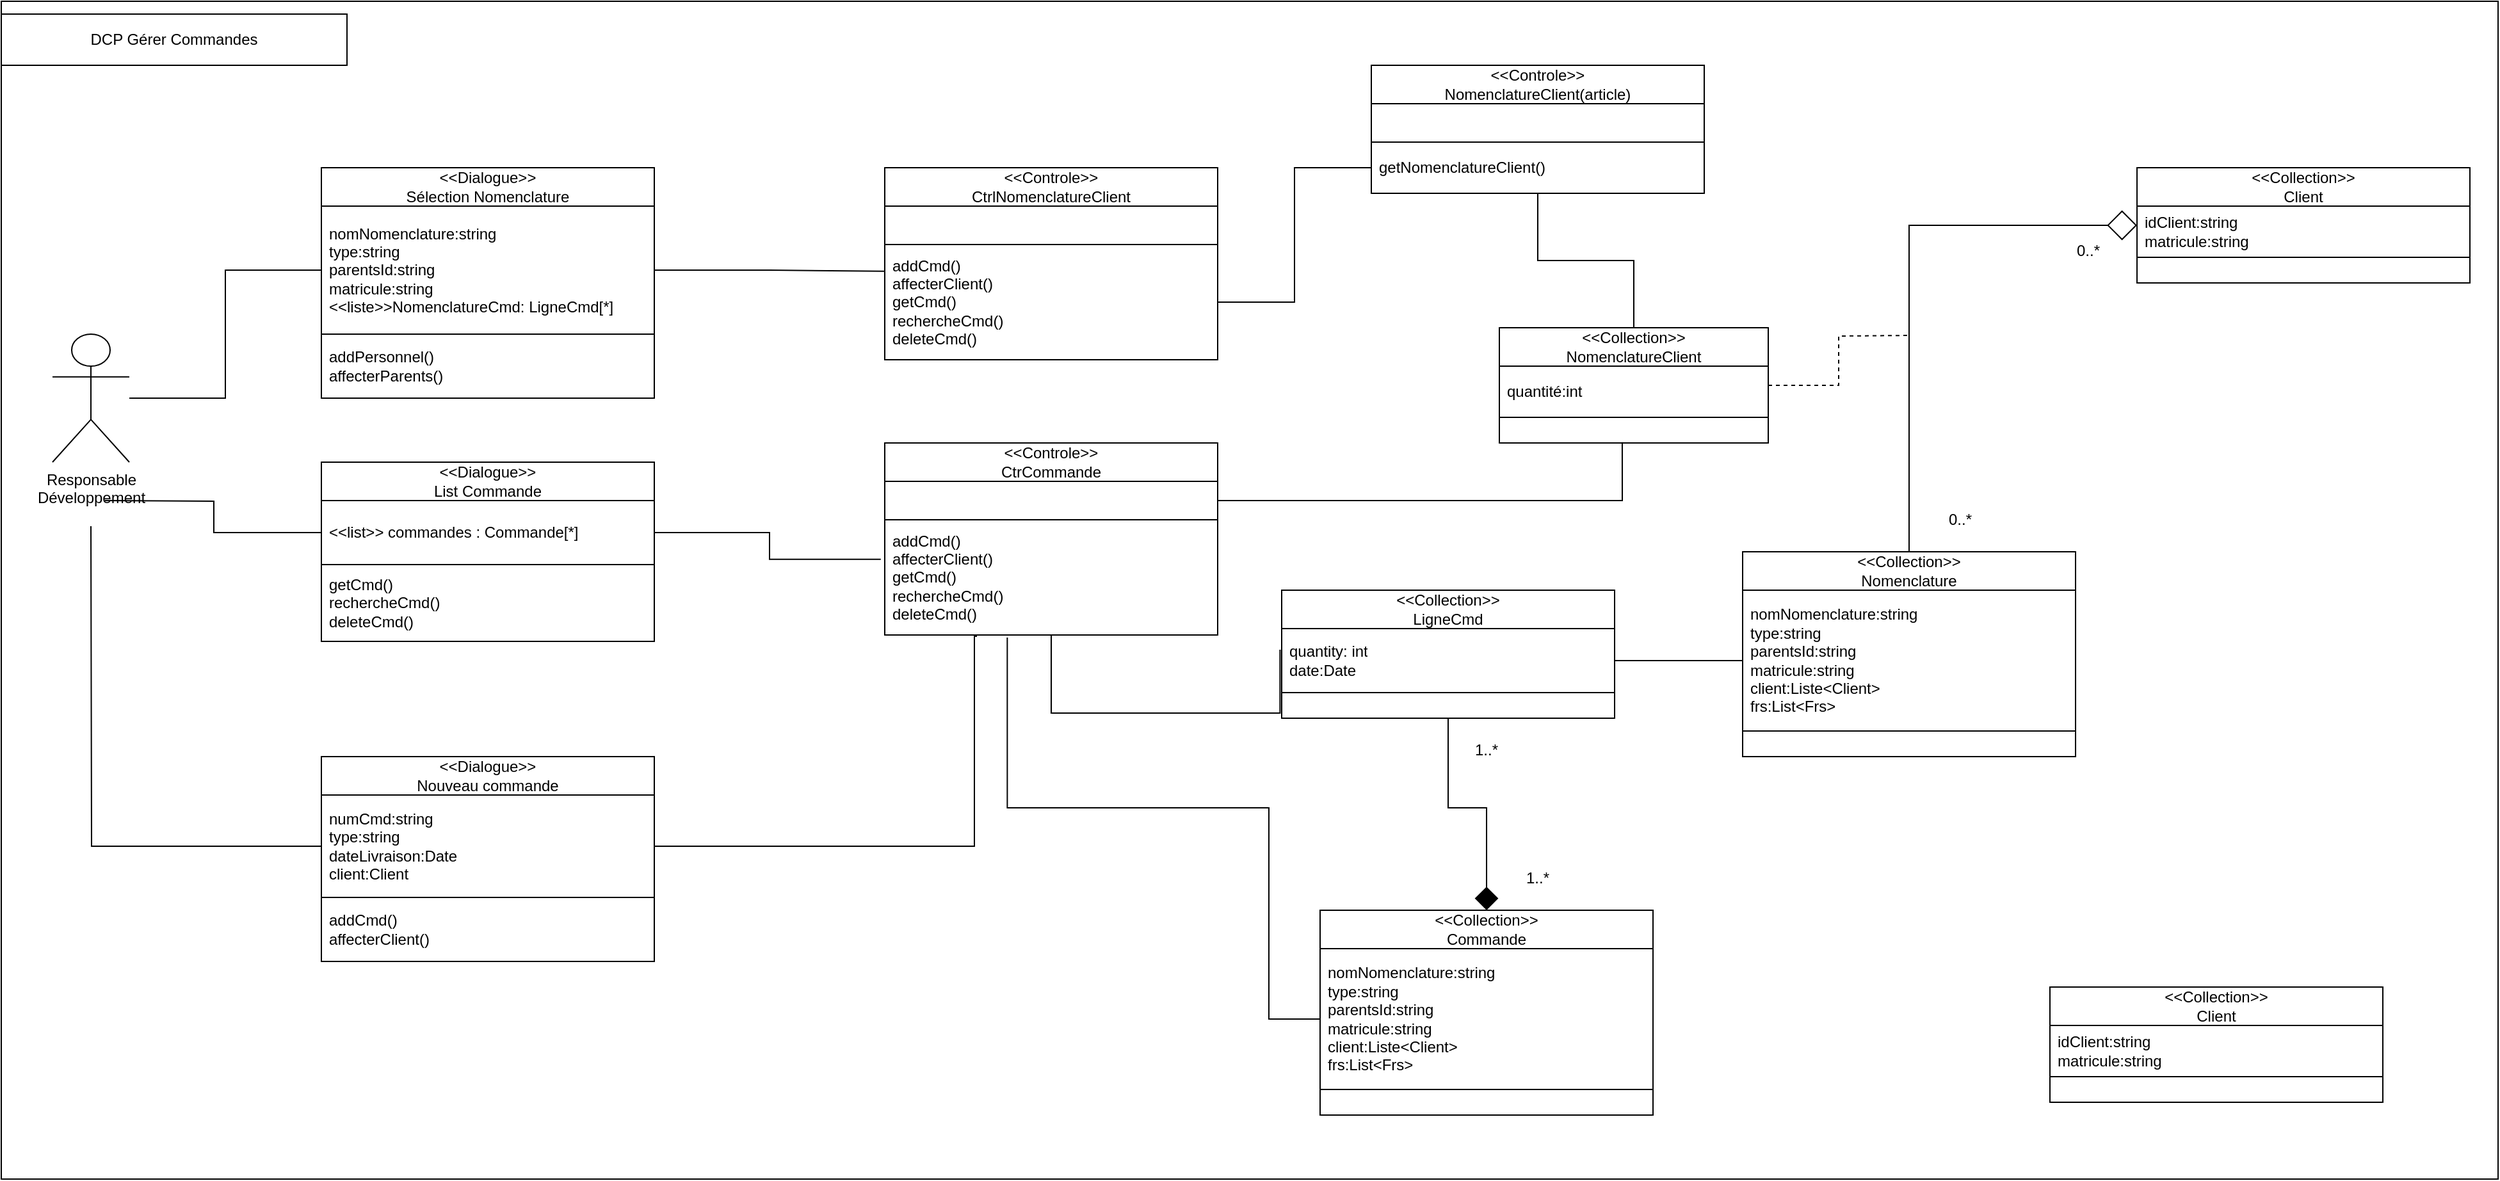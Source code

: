 <mxfile version="21.3.7" type="gitlab">
  <diagram name="Page-1" id="AcUbQvHw5QFJXDGcqYBx">
    <mxGraphModel dx="1983" dy="1119" grid="1" gridSize="10" guides="1" tooltips="1" connect="1" arrows="1" fold="1" page="1" pageScale="1" pageWidth="827" pageHeight="1169" math="0" shadow="0">
      <root>
        <mxCell id="0" />
        <mxCell id="1" parent="0" />
        <mxCell id="ppdD3s4YUbJsHrjWM72H-1" value="" style="rounded=0;whiteSpace=wrap;html=1;strokeColor=default;strokeWidth=1;" vertex="1" parent="1">
          <mxGeometry x="140" y="152.02" width="1360" height="567.98" as="geometry" />
        </mxCell>
        <mxCell id="ppdD3s4YUbJsHrjWM72H-2" style="edgeStyle=orthogonalEdgeStyle;rounded=0;orthogonalLoop=1;jettySize=auto;html=1;entryX=0;entryY=0.5;entryDx=0;entryDy=0;endArrow=none;endFill=0;" edge="1" parent="1" source="ppdD3s4YUbJsHrjWM72H-3" target="ppdD3s4YUbJsHrjWM72H-6">
          <mxGeometry relative="1" as="geometry" />
        </mxCell>
        <mxCell id="ppdD3s4YUbJsHrjWM72H-3" value="Responsable RH" style="shape=umlActor;verticalLabelPosition=bottom;verticalAlign=top;html=1;outlineConnect=0;" vertex="1" parent="1">
          <mxGeometry x="180" y="400" width="60" height="100" as="geometry" />
        </mxCell>
        <mxCell id="ppdD3s4YUbJsHrjWM72H-4" value="DCP Gérer personnel" style="rounded=0;whiteSpace=wrap;html=1;" vertex="1" parent="1">
          <mxGeometry x="140" y="152.02" width="270" height="40" as="geometry" />
        </mxCell>
        <mxCell id="ppdD3s4YUbJsHrjWM72H-5" value="&amp;lt;&amp;lt;Dialogue&amp;gt;&amp;gt;&lt;br&gt;Nouveau personnel" style="swimlane;fontStyle=0;childLayout=stackLayout;horizontal=1;startSize=30;horizontalStack=0;resizeParent=1;resizeParentMax=0;resizeLast=0;collapsible=1;marginBottom=0;whiteSpace=wrap;html=1;strokeColor=default;" vertex="1" parent="1">
          <mxGeometry x="390" y="270" width="260" height="180" as="geometry" />
        </mxCell>
        <mxCell id="ppdD3s4YUbJsHrjWM72H-6" value="nomPrenom:string&lt;br&gt;adresse:string&lt;br&gt;rib:string&lt;br&gt;poste:string&lt;br&gt;poste:string&lt;br&gt;matricule:string" style="text;strokeColor=none;fillColor=none;align=left;verticalAlign=middle;spacingLeft=4;spacingRight=4;overflow=hidden;points=[[0,0.5],[1,0.5]];portConstraint=eastwest;rotatable=0;whiteSpace=wrap;html=1;" vertex="1" parent="ppdD3s4YUbJsHrjWM72H-5">
          <mxGeometry y="30" width="260" height="100" as="geometry" />
        </mxCell>
        <mxCell id="ppdD3s4YUbJsHrjWM72H-7" value="Item 3" style="text;strokeColor=default;fillColor=none;align=left;verticalAlign=middle;spacingLeft=4;spacingRight=4;overflow=hidden;points=[[0,0.5],[1,0.5]];portConstraint=eastwest;rotatable=0;whiteSpace=wrap;html=1;" vertex="1" parent="ppdD3s4YUbJsHrjWM72H-5">
          <mxGeometry y="130" width="260" height="50" as="geometry" />
        </mxCell>
        <mxCell id="ppdD3s4YUbJsHrjWM72H-8" value="&amp;lt;&amp;lt;Dialogue&amp;gt;&amp;gt;&lt;br&gt;Liste personnel" style="swimlane;fontStyle=0;childLayout=stackLayout;horizontal=1;startSize=30;horizontalStack=0;resizeParent=1;resizeParentMax=0;resizeLast=0;collapsible=1;marginBottom=0;whiteSpace=wrap;html=1;strokeColor=default;" vertex="1" parent="1">
          <mxGeometry x="390" y="510" width="260" height="160" as="geometry" />
        </mxCell>
        <mxCell id="ppdD3s4YUbJsHrjWM72H-9" value="&amp;lt;&amp;lt;list&amp;gt;&amp;gt; personnels : Personnel[*]" style="text;strokeColor=none;fillColor=none;align=left;verticalAlign=middle;spacingLeft=4;spacingRight=4;overflow=hidden;points=[[0,0.5],[1,0.5]];portConstraint=eastwest;rotatable=0;whiteSpace=wrap;html=1;" vertex="1" parent="ppdD3s4YUbJsHrjWM72H-8">
          <mxGeometry y="30" width="260" height="50" as="geometry" />
        </mxCell>
        <mxCell id="ppdD3s4YUbJsHrjWM72H-10" value="getPersonnels()&lt;br&gt;recherchePersonnel()&lt;br&gt;updatePersonnel()&lt;br&gt;deletePersonnel()" style="text;strokeColor=default;fillColor=none;align=left;verticalAlign=middle;spacingLeft=4;spacingRight=4;overflow=hidden;points=[[0,0.5],[1,0.5]];portConstraint=eastwest;rotatable=0;whiteSpace=wrap;html=1;" vertex="1" parent="ppdD3s4YUbJsHrjWM72H-8">
          <mxGeometry y="80" width="260" height="80" as="geometry" />
        </mxCell>
        <mxCell id="ppdD3s4YUbJsHrjWM72H-11" value="&amp;lt;&amp;lt;Controle&amp;gt;&amp;gt;&lt;br&gt;CtrPersonnel" style="swimlane;fontStyle=0;childLayout=stackLayout;horizontal=1;startSize=30;horizontalStack=0;resizeParent=1;resizeParentMax=0;resizeLast=0;collapsible=1;marginBottom=0;whiteSpace=wrap;html=1;strokeColor=default;" vertex="1" parent="1">
          <mxGeometry x="810" y="340" width="260" height="150" as="geometry" />
        </mxCell>
        <mxCell id="ppdD3s4YUbJsHrjWM72H-12" value="&amp;nbsp;" style="text;strokeColor=none;fillColor=none;align=left;verticalAlign=middle;spacingLeft=4;spacingRight=4;overflow=hidden;points=[[0,0.5],[1,0.5]];portConstraint=eastwest;rotatable=0;whiteSpace=wrap;html=1;" vertex="1" parent="ppdD3s4YUbJsHrjWM72H-11">
          <mxGeometry y="30" width="260" height="30" as="geometry" />
        </mxCell>
        <mxCell id="ppdD3s4YUbJsHrjWM72H-13" value="getAll()&lt;br&gt;getPersonnelById()&lt;br&gt;createPersonnel()&lt;br&gt;updatePersonnel()&lt;br&gt;deletePersonnel()" style="text;strokeColor=default;fillColor=none;align=left;verticalAlign=middle;spacingLeft=4;spacingRight=4;overflow=hidden;points=[[0,0.5],[1,0.5]];portConstraint=eastwest;rotatable=0;whiteSpace=wrap;html=1;" vertex="1" parent="ppdD3s4YUbJsHrjWM72H-11">
          <mxGeometry y="60" width="260" height="90" as="geometry" />
        </mxCell>
        <mxCell id="ppdD3s4YUbJsHrjWM72H-14" value="&amp;lt;&amp;lt;Entité&amp;gt;&amp;gt;&lt;br&gt;Personnel" style="swimlane;fontStyle=0;childLayout=stackLayout;horizontal=1;startSize=30;horizontalStack=0;resizeParent=1;resizeParentMax=0;resizeLast=0;collapsible=1;marginBottom=0;whiteSpace=wrap;html=1;strokeColor=default;" vertex="1" parent="1">
          <mxGeometry x="1180" y="300" width="260" height="160" as="geometry" />
        </mxCell>
        <mxCell id="ppdD3s4YUbJsHrjWM72H-15" value="nomPrenom:string&lt;br style=&quot;border-color: var(--border-color);&quot;&gt;adresse:string&lt;br style=&quot;border-color: var(--border-color);&quot;&gt;rib:string&lt;br style=&quot;border-color: var(--border-color);&quot;&gt;poste:string&lt;br style=&quot;border-color: var(--border-color);&quot;&gt;poste:string&lt;br style=&quot;border-color: var(--border-color);&quot;&gt;matricule:string" style="text;strokeColor=none;fillColor=none;align=left;verticalAlign=middle;spacingLeft=4;spacingRight=4;overflow=hidden;points=[[0,0.5],[1,0.5]];portConstraint=eastwest;rotatable=0;whiteSpace=wrap;html=1;" vertex="1" parent="ppdD3s4YUbJsHrjWM72H-14">
          <mxGeometry y="30" width="260" height="110" as="geometry" />
        </mxCell>
        <mxCell id="ppdD3s4YUbJsHrjWM72H-16" value="&amp;nbsp;" style="text;strokeColor=default;fillColor=none;align=left;verticalAlign=middle;spacingLeft=4;spacingRight=4;overflow=hidden;points=[[0,0.5],[1,0.5]];portConstraint=eastwest;rotatable=0;whiteSpace=wrap;html=1;" vertex="1" parent="ppdD3s4YUbJsHrjWM72H-14">
          <mxGeometry y="140" width="260" height="20" as="geometry" />
        </mxCell>
        <mxCell id="ppdD3s4YUbJsHrjWM72H-17" style="edgeStyle=orthogonalEdgeStyle;rounded=0;orthogonalLoop=1;jettySize=auto;html=1;endArrow=none;endFill=0;" edge="1" parent="1" target="ppdD3s4YUbJsHrjWM72H-9">
          <mxGeometry relative="1" as="geometry">
            <mxPoint x="220" y="520" as="sourcePoint" />
            <mxPoint x="400" y="345" as="targetPoint" />
          </mxGeometry>
        </mxCell>
        <mxCell id="ppdD3s4YUbJsHrjWM72H-18" style="edgeStyle=orthogonalEdgeStyle;rounded=0;orthogonalLoop=1;jettySize=auto;html=1;endArrow=none;endFill=0;" edge="1" parent="1" source="ppdD3s4YUbJsHrjWM72H-6" target="ppdD3s4YUbJsHrjWM72H-12">
          <mxGeometry relative="1" as="geometry" />
        </mxCell>
        <mxCell id="ppdD3s4YUbJsHrjWM72H-19" style="edgeStyle=orthogonalEdgeStyle;rounded=0;orthogonalLoop=1;jettySize=auto;html=1;endArrow=none;endFill=0;" edge="1" parent="1" source="ppdD3s4YUbJsHrjWM72H-12" target="ppdD3s4YUbJsHrjWM72H-15">
          <mxGeometry relative="1" as="geometry" />
        </mxCell>
        <mxCell id="ppdD3s4YUbJsHrjWM72H-20" style="edgeStyle=orthogonalEdgeStyle;rounded=0;orthogonalLoop=1;jettySize=auto;html=1;exitX=1;exitY=0.5;exitDx=0;exitDy=0;entryX=0.499;entryY=1.003;entryDx=0;entryDy=0;entryPerimeter=0;endArrow=none;endFill=0;" edge="1" parent="1" source="ppdD3s4YUbJsHrjWM72H-9" target="ppdD3s4YUbJsHrjWM72H-13">
          <mxGeometry relative="1" as="geometry" />
        </mxCell>
        <mxCell id="ppdD3s4YUbJsHrjWM72H-21" value="" style="rounded=0;whiteSpace=wrap;html=1;strokeColor=default;strokeWidth=1;" vertex="1" parent="1">
          <mxGeometry x="140" y="152.02" width="1360" height="567.98" as="geometry" />
        </mxCell>
        <mxCell id="ppdD3s4YUbJsHrjWM72H-22" style="edgeStyle=orthogonalEdgeStyle;rounded=0;orthogonalLoop=1;jettySize=auto;html=1;entryX=0;entryY=0.5;entryDx=0;entryDy=0;endArrow=none;endFill=0;" edge="1" parent="1" source="ppdD3s4YUbJsHrjWM72H-23" target="ppdD3s4YUbJsHrjWM72H-26">
          <mxGeometry relative="1" as="geometry" />
        </mxCell>
        <mxCell id="ppdD3s4YUbJsHrjWM72H-23" value="Responsable RH" style="shape=umlActor;verticalLabelPosition=bottom;verticalAlign=top;html=1;outlineConnect=0;" vertex="1" parent="1">
          <mxGeometry x="180" y="400" width="60" height="100" as="geometry" />
        </mxCell>
        <mxCell id="ppdD3s4YUbJsHrjWM72H-24" value="DCP Gérer personnel" style="rounded=0;whiteSpace=wrap;html=1;" vertex="1" parent="1">
          <mxGeometry x="140" y="152.02" width="270" height="40" as="geometry" />
        </mxCell>
        <mxCell id="ppdD3s4YUbJsHrjWM72H-25" value="&amp;lt;&amp;lt;Dialogue&amp;gt;&amp;gt;&lt;br&gt;Nouveau personnel" style="swimlane;fontStyle=0;childLayout=stackLayout;horizontal=1;startSize=30;horizontalStack=0;resizeParent=1;resizeParentMax=0;resizeLast=0;collapsible=1;marginBottom=0;whiteSpace=wrap;html=1;strokeColor=default;" vertex="1" parent="1">
          <mxGeometry x="390" y="270" width="260" height="180" as="geometry" />
        </mxCell>
        <mxCell id="ppdD3s4YUbJsHrjWM72H-26" value="nomPrenom:string&lt;br&gt;adresse:string&lt;br&gt;rib:string&lt;br&gt;poste:string&lt;br&gt;poste:string&lt;br&gt;matricule:string" style="text;strokeColor=none;fillColor=none;align=left;verticalAlign=middle;spacingLeft=4;spacingRight=4;overflow=hidden;points=[[0,0.5],[1,0.5]];portConstraint=eastwest;rotatable=0;whiteSpace=wrap;html=1;" vertex="1" parent="ppdD3s4YUbJsHrjWM72H-25">
          <mxGeometry y="30" width="260" height="100" as="geometry" />
        </mxCell>
        <mxCell id="ppdD3s4YUbJsHrjWM72H-27" value="Item 3" style="text;strokeColor=default;fillColor=none;align=left;verticalAlign=middle;spacingLeft=4;spacingRight=4;overflow=hidden;points=[[0,0.5],[1,0.5]];portConstraint=eastwest;rotatable=0;whiteSpace=wrap;html=1;" vertex="1" parent="ppdD3s4YUbJsHrjWM72H-25">
          <mxGeometry y="130" width="260" height="50" as="geometry" />
        </mxCell>
        <mxCell id="ppdD3s4YUbJsHrjWM72H-28" value="&amp;lt;&amp;lt;Dialogue&amp;gt;&amp;gt;&lt;br&gt;Liste personnel" style="swimlane;fontStyle=0;childLayout=stackLayout;horizontal=1;startSize=30;horizontalStack=0;resizeParent=1;resizeParentMax=0;resizeLast=0;collapsible=1;marginBottom=0;whiteSpace=wrap;html=1;strokeColor=default;" vertex="1" parent="1">
          <mxGeometry x="390" y="510" width="260" height="160" as="geometry" />
        </mxCell>
        <mxCell id="ppdD3s4YUbJsHrjWM72H-29" value="&amp;lt;&amp;lt;list&amp;gt;&amp;gt; personnels : Personnel[*]" style="text;strokeColor=none;fillColor=none;align=left;verticalAlign=middle;spacingLeft=4;spacingRight=4;overflow=hidden;points=[[0,0.5],[1,0.5]];portConstraint=eastwest;rotatable=0;whiteSpace=wrap;html=1;" vertex="1" parent="ppdD3s4YUbJsHrjWM72H-28">
          <mxGeometry y="30" width="260" height="50" as="geometry" />
        </mxCell>
        <mxCell id="ppdD3s4YUbJsHrjWM72H-30" value="getPersonnels()&lt;br&gt;recherchePersonnel()&lt;br&gt;updatePersonnel()&lt;br&gt;deletePersonnel()" style="text;strokeColor=default;fillColor=none;align=left;verticalAlign=middle;spacingLeft=4;spacingRight=4;overflow=hidden;points=[[0,0.5],[1,0.5]];portConstraint=eastwest;rotatable=0;whiteSpace=wrap;html=1;" vertex="1" parent="ppdD3s4YUbJsHrjWM72H-28">
          <mxGeometry y="80" width="260" height="80" as="geometry" />
        </mxCell>
        <mxCell id="ppdD3s4YUbJsHrjWM72H-31" value="&amp;lt;&amp;lt;Controle&amp;gt;&amp;gt;&lt;br&gt;CtrPersonnel" style="swimlane;fontStyle=0;childLayout=stackLayout;horizontal=1;startSize=30;horizontalStack=0;resizeParent=1;resizeParentMax=0;resizeLast=0;collapsible=1;marginBottom=0;whiteSpace=wrap;html=1;strokeColor=default;" vertex="1" parent="1">
          <mxGeometry x="810" y="340" width="260" height="150" as="geometry" />
        </mxCell>
        <mxCell id="ppdD3s4YUbJsHrjWM72H-32" value="&amp;nbsp;" style="text;strokeColor=none;fillColor=none;align=left;verticalAlign=middle;spacingLeft=4;spacingRight=4;overflow=hidden;points=[[0,0.5],[1,0.5]];portConstraint=eastwest;rotatable=0;whiteSpace=wrap;html=1;" vertex="1" parent="ppdD3s4YUbJsHrjWM72H-31">
          <mxGeometry y="30" width="260" height="30" as="geometry" />
        </mxCell>
        <mxCell id="ppdD3s4YUbJsHrjWM72H-33" value="getAll()&lt;br&gt;getPersonnelById()&lt;br&gt;createPersonnel()&lt;br&gt;updatePersonnel()&lt;br&gt;deletePersonnel()" style="text;strokeColor=default;fillColor=none;align=left;verticalAlign=middle;spacingLeft=4;spacingRight=4;overflow=hidden;points=[[0,0.5],[1,0.5]];portConstraint=eastwest;rotatable=0;whiteSpace=wrap;html=1;" vertex="1" parent="ppdD3s4YUbJsHrjWM72H-31">
          <mxGeometry y="60" width="260" height="90" as="geometry" />
        </mxCell>
        <mxCell id="ppdD3s4YUbJsHrjWM72H-34" value="&amp;lt;&amp;lt;Collection&amp;gt;&amp;gt;&lt;br&gt;Personnel" style="swimlane;fontStyle=0;childLayout=stackLayout;horizontal=1;startSize=30;horizontalStack=0;resizeParent=1;resizeParentMax=0;resizeLast=0;collapsible=1;marginBottom=0;whiteSpace=wrap;html=1;strokeColor=default;" vertex="1" parent="1">
          <mxGeometry x="1180" y="300" width="260" height="160" as="geometry" />
        </mxCell>
        <mxCell id="ppdD3s4YUbJsHrjWM72H-35" value="nomPrenom:string&lt;br style=&quot;border-color: var(--border-color);&quot;&gt;adresse:string&lt;br style=&quot;border-color: var(--border-color);&quot;&gt;rib:string&lt;br style=&quot;border-color: var(--border-color);&quot;&gt;poste:string&lt;br style=&quot;border-color: var(--border-color);&quot;&gt;poste:string&lt;br style=&quot;border-color: var(--border-color);&quot;&gt;matricule:string" style="text;strokeColor=none;fillColor=none;align=left;verticalAlign=middle;spacingLeft=4;spacingRight=4;overflow=hidden;points=[[0,0.5],[1,0.5]];portConstraint=eastwest;rotatable=0;whiteSpace=wrap;html=1;" vertex="1" parent="ppdD3s4YUbJsHrjWM72H-34">
          <mxGeometry y="30" width="260" height="110" as="geometry" />
        </mxCell>
        <mxCell id="ppdD3s4YUbJsHrjWM72H-36" value="&amp;nbsp;" style="text;strokeColor=default;fillColor=none;align=left;verticalAlign=middle;spacingLeft=4;spacingRight=4;overflow=hidden;points=[[0,0.5],[1,0.5]];portConstraint=eastwest;rotatable=0;whiteSpace=wrap;html=1;" vertex="1" parent="ppdD3s4YUbJsHrjWM72H-34">
          <mxGeometry y="140" width="260" height="20" as="geometry" />
        </mxCell>
        <mxCell id="ppdD3s4YUbJsHrjWM72H-37" style="edgeStyle=orthogonalEdgeStyle;rounded=0;orthogonalLoop=1;jettySize=auto;html=1;endArrow=none;endFill=0;" edge="1" parent="1" target="ppdD3s4YUbJsHrjWM72H-29">
          <mxGeometry relative="1" as="geometry">
            <mxPoint x="220" y="520" as="sourcePoint" />
            <mxPoint x="400" y="345" as="targetPoint" />
          </mxGeometry>
        </mxCell>
        <mxCell id="ppdD3s4YUbJsHrjWM72H-38" style="edgeStyle=orthogonalEdgeStyle;rounded=0;orthogonalLoop=1;jettySize=auto;html=1;endArrow=none;endFill=0;" edge="1" parent="1" source="ppdD3s4YUbJsHrjWM72H-26" target="ppdD3s4YUbJsHrjWM72H-32">
          <mxGeometry relative="1" as="geometry" />
        </mxCell>
        <mxCell id="ppdD3s4YUbJsHrjWM72H-39" style="edgeStyle=orthogonalEdgeStyle;rounded=0;orthogonalLoop=1;jettySize=auto;html=1;endArrow=none;endFill=0;" edge="1" parent="1" source="ppdD3s4YUbJsHrjWM72H-32" target="ppdD3s4YUbJsHrjWM72H-35">
          <mxGeometry relative="1" as="geometry" />
        </mxCell>
        <mxCell id="ppdD3s4YUbJsHrjWM72H-40" style="edgeStyle=orthogonalEdgeStyle;rounded=0;orthogonalLoop=1;jettySize=auto;html=1;exitX=1;exitY=0.5;exitDx=0;exitDy=0;entryX=0.499;entryY=1.003;entryDx=0;entryDy=0;entryPerimeter=0;endArrow=none;endFill=0;" edge="1" parent="1" source="ppdD3s4YUbJsHrjWM72H-29" target="ppdD3s4YUbJsHrjWM72H-33">
          <mxGeometry relative="1" as="geometry" />
        </mxCell>
        <mxCell id="ppdD3s4YUbJsHrjWM72H-41" value="" style="rounded=0;whiteSpace=wrap;html=1;strokeColor=default;strokeWidth=1;" vertex="1" parent="1">
          <mxGeometry x="140" y="150" width="1360" height="820" as="geometry" />
        </mxCell>
        <mxCell id="ppdD3s4YUbJsHrjWM72H-42" style="edgeStyle=orthogonalEdgeStyle;rounded=0;orthogonalLoop=1;jettySize=auto;html=1;entryX=0;entryY=0.5;entryDx=0;entryDy=0;endArrow=none;endFill=0;" edge="1" parent="1" source="ppdD3s4YUbJsHrjWM72H-44" target="ppdD3s4YUbJsHrjWM72H-47">
          <mxGeometry relative="1" as="geometry" />
        </mxCell>
        <mxCell id="ppdD3s4YUbJsHrjWM72H-43" style="edgeStyle=orthogonalEdgeStyle;rounded=0;orthogonalLoop=1;jettySize=auto;html=1;endArrow=none;endFill=0;" edge="1" parent="1" target="ppdD3s4YUbJsHrjWM72H-63">
          <mxGeometry relative="1" as="geometry">
            <mxPoint x="210" y="550" as="sourcePoint" />
          </mxGeometry>
        </mxCell>
        <mxCell id="ppdD3s4YUbJsHrjWM72H-44" value="Responsable RH" style="shape=umlActor;verticalLabelPosition=bottom;verticalAlign=top;html=1;outlineConnect=0;" vertex="1" parent="1">
          <mxGeometry x="180" y="400" width="60" height="100" as="geometry" />
        </mxCell>
        <mxCell id="ppdD3s4YUbJsHrjWM72H-45" value="DCP Gérer personnel" style="rounded=0;whiteSpace=wrap;html=1;" vertex="1" parent="1">
          <mxGeometry x="140" y="150.0" width="270" height="40" as="geometry" />
        </mxCell>
        <mxCell id="ppdD3s4YUbJsHrjWM72H-46" value="&amp;lt;&amp;lt;Dialogue&amp;gt;&amp;gt;&lt;br&gt;Nouveau Personnel" style="swimlane;fontStyle=0;childLayout=stackLayout;horizontal=1;startSize=30;horizontalStack=0;resizeParent=1;resizeParentMax=0;resizeLast=0;collapsible=1;marginBottom=0;whiteSpace=wrap;html=1;strokeColor=default;" vertex="1" parent="1">
          <mxGeometry x="390" y="270" width="260" height="180" as="geometry" />
        </mxCell>
        <mxCell id="ppdD3s4YUbJsHrjWM72H-47" value="nomPrenom:string&lt;br&gt;adresse:string&lt;br&gt;rib:string&lt;br&gt;poste:string&lt;br&gt;poste:string&lt;br&gt;matricule:string" style="text;strokeColor=none;fillColor=none;align=left;verticalAlign=middle;spacingLeft=4;spacingRight=4;overflow=hidden;points=[[0,0.5],[1,0.5]];portConstraint=eastwest;rotatable=0;whiteSpace=wrap;html=1;" vertex="1" parent="ppdD3s4YUbJsHrjWM72H-46">
          <mxGeometry y="30" width="260" height="100" as="geometry" />
        </mxCell>
        <mxCell id="ppdD3s4YUbJsHrjWM72H-48" value="addPersonnel()" style="text;strokeColor=default;fillColor=none;align=left;verticalAlign=middle;spacingLeft=4;spacingRight=4;overflow=hidden;points=[[0,0.5],[1,0.5]];portConstraint=eastwest;rotatable=0;whiteSpace=wrap;html=1;" vertex="1" parent="ppdD3s4YUbJsHrjWM72H-46">
          <mxGeometry y="130" width="260" height="50" as="geometry" />
        </mxCell>
        <mxCell id="ppdD3s4YUbJsHrjWM72H-49" value="&amp;lt;&amp;lt;Dialogue&amp;gt;&amp;gt;&lt;br&gt;Liste personnel en veille" style="swimlane;fontStyle=0;childLayout=stackLayout;horizontal=1;startSize=30;horizontalStack=0;resizeParent=1;resizeParentMax=0;resizeLast=0;collapsible=1;marginBottom=0;whiteSpace=wrap;html=1;strokeColor=default;" vertex="1" parent="1">
          <mxGeometry x="390" y="510" width="260" height="140" as="geometry" />
        </mxCell>
        <mxCell id="ppdD3s4YUbJsHrjWM72H-50" value="&amp;lt;&amp;lt;list&amp;gt;&amp;gt; personnels : Personnel[*]" style="text;strokeColor=none;fillColor=none;align=left;verticalAlign=middle;spacingLeft=4;spacingRight=4;overflow=hidden;points=[[0,0.5],[1,0.5]];portConstraint=eastwest;rotatable=0;whiteSpace=wrap;html=1;" vertex="1" parent="ppdD3s4YUbJsHrjWM72H-49">
          <mxGeometry y="30" width="260" height="50" as="geometry" />
        </mxCell>
        <mxCell id="ppdD3s4YUbJsHrjWM72H-51" value="getPersonnels()&lt;br&gt;recherchePersonnel()&lt;br&gt;deletePersonnel()" style="text;strokeColor=default;fillColor=none;align=left;verticalAlign=middle;spacingLeft=4;spacingRight=4;overflow=hidden;points=[[0,0.5],[1,0.5]];portConstraint=eastwest;rotatable=0;whiteSpace=wrap;html=1;" vertex="1" parent="ppdD3s4YUbJsHrjWM72H-49">
          <mxGeometry y="80" width="260" height="60" as="geometry" />
        </mxCell>
        <mxCell id="ppdD3s4YUbJsHrjWM72H-52" value="&amp;lt;&amp;lt;Controle&amp;gt;&amp;gt;&lt;br&gt;CtrPersonnel" style="swimlane;fontStyle=0;childLayout=stackLayout;horizontal=1;startSize=30;horizontalStack=0;resizeParent=1;resizeParentMax=0;resizeLast=0;collapsible=1;marginBottom=0;whiteSpace=wrap;html=1;strokeColor=default;" vertex="1" parent="1">
          <mxGeometry x="810" y="340" width="260" height="150" as="geometry" />
        </mxCell>
        <mxCell id="ppdD3s4YUbJsHrjWM72H-53" value="&amp;nbsp;" style="text;strokeColor=none;fillColor=none;align=left;verticalAlign=middle;spacingLeft=4;spacingRight=4;overflow=hidden;points=[[0,0.5],[1,0.5]];portConstraint=eastwest;rotatable=0;whiteSpace=wrap;html=1;" vertex="1" parent="ppdD3s4YUbJsHrjWM72H-52">
          <mxGeometry y="30" width="260" height="30" as="geometry" />
        </mxCell>
        <mxCell id="ppdD3s4YUbJsHrjWM72H-54" value="getAll()&lt;br&gt;getPersonnelById()&lt;br&gt;createPersonnel()&lt;br&gt;updatePersonnel()&lt;br&gt;deletePersonnel()" style="text;strokeColor=default;fillColor=none;align=left;verticalAlign=middle;spacingLeft=4;spacingRight=4;overflow=hidden;points=[[0,0.5],[1,0.5]];portConstraint=eastwest;rotatable=0;whiteSpace=wrap;html=1;" vertex="1" parent="ppdD3s4YUbJsHrjWM72H-52">
          <mxGeometry y="60" width="260" height="90" as="geometry" />
        </mxCell>
        <mxCell id="ppdD3s4YUbJsHrjWM72H-55" value="&amp;lt;&amp;lt;Collection&amp;gt;&amp;gt;&lt;br&gt;Personnel" style="swimlane;fontStyle=0;childLayout=stackLayout;horizontal=1;startSize=30;horizontalStack=0;resizeParent=1;resizeParentMax=0;resizeLast=0;collapsible=1;marginBottom=0;whiteSpace=wrap;html=1;strokeColor=default;" vertex="1" parent="1">
          <mxGeometry x="1180" y="300" width="260" height="160" as="geometry" />
        </mxCell>
        <mxCell id="ppdD3s4YUbJsHrjWM72H-56" value="nomPrenom:string&lt;br style=&quot;border-color: var(--border-color);&quot;&gt;adresse:string&lt;br style=&quot;border-color: var(--border-color);&quot;&gt;rib:string&lt;br style=&quot;border-color: var(--border-color);&quot;&gt;poste:string&lt;br style=&quot;border-color: var(--border-color);&quot;&gt;poste:string&lt;br style=&quot;border-color: var(--border-color);&quot;&gt;matricule:string" style="text;strokeColor=none;fillColor=none;align=left;verticalAlign=middle;spacingLeft=4;spacingRight=4;overflow=hidden;points=[[0,0.5],[1,0.5]];portConstraint=eastwest;rotatable=0;whiteSpace=wrap;html=1;" vertex="1" parent="ppdD3s4YUbJsHrjWM72H-55">
          <mxGeometry y="30" width="260" height="110" as="geometry" />
        </mxCell>
        <mxCell id="ppdD3s4YUbJsHrjWM72H-57" value="&amp;nbsp;" style="text;strokeColor=default;fillColor=none;align=left;verticalAlign=middle;spacingLeft=4;spacingRight=4;overflow=hidden;points=[[0,0.5],[1,0.5]];portConstraint=eastwest;rotatable=0;whiteSpace=wrap;html=1;" vertex="1" parent="ppdD3s4YUbJsHrjWM72H-55">
          <mxGeometry y="140" width="260" height="20" as="geometry" />
        </mxCell>
        <mxCell id="ppdD3s4YUbJsHrjWM72H-58" style="edgeStyle=orthogonalEdgeStyle;rounded=0;orthogonalLoop=1;jettySize=auto;html=1;endArrow=none;endFill=0;" edge="1" parent="1" target="ppdD3s4YUbJsHrjWM72H-50">
          <mxGeometry relative="1" as="geometry">
            <mxPoint x="221" y="530" as="sourcePoint" />
            <mxPoint x="400" y="345" as="targetPoint" />
          </mxGeometry>
        </mxCell>
        <mxCell id="ppdD3s4YUbJsHrjWM72H-59" style="edgeStyle=orthogonalEdgeStyle;rounded=0;orthogonalLoop=1;jettySize=auto;html=1;endArrow=none;endFill=0;" edge="1" parent="1" source="ppdD3s4YUbJsHrjWM72H-47" target="ppdD3s4YUbJsHrjWM72H-53">
          <mxGeometry relative="1" as="geometry" />
        </mxCell>
        <mxCell id="ppdD3s4YUbJsHrjWM72H-60" style="edgeStyle=orthogonalEdgeStyle;rounded=0;orthogonalLoop=1;jettySize=auto;html=1;endArrow=none;endFill=0;" edge="1" parent="1" source="ppdD3s4YUbJsHrjWM72H-53" target="ppdD3s4YUbJsHrjWM72H-56">
          <mxGeometry relative="1" as="geometry" />
        </mxCell>
        <mxCell id="ppdD3s4YUbJsHrjWM72H-61" style="edgeStyle=orthogonalEdgeStyle;rounded=0;orthogonalLoop=1;jettySize=auto;html=1;exitX=1;exitY=0.5;exitDx=0;exitDy=0;entryX=0.499;entryY=1.003;entryDx=0;entryDy=0;entryPerimeter=0;endArrow=none;endFill=0;" edge="1" parent="1" source="ppdD3s4YUbJsHrjWM72H-50" target="ppdD3s4YUbJsHrjWM72H-54">
          <mxGeometry relative="1" as="geometry" />
        </mxCell>
        <mxCell id="ppdD3s4YUbJsHrjWM72H-62" value="&amp;lt;&amp;lt;Dialogue&amp;gt;&amp;gt;&lt;br&gt;List Personnel" style="swimlane;fontStyle=0;childLayout=stackLayout;horizontal=1;startSize=30;horizontalStack=0;resizeParent=1;resizeParentMax=0;resizeLast=0;collapsible=1;marginBottom=0;whiteSpace=wrap;html=1;strokeColor=default;" vertex="1" parent="1">
          <mxGeometry x="390" y="740" width="260" height="190" as="geometry" />
        </mxCell>
        <mxCell id="ppdD3s4YUbJsHrjWM72H-63" value="nomPrenom:string&lt;br&gt;adresse:string&lt;br&gt;rib:string&lt;br&gt;poste:string&lt;br&gt;poste:string&lt;br&gt;matricule:string" style="text;strokeColor=none;fillColor=none;align=left;verticalAlign=middle;spacingLeft=4;spacingRight=4;overflow=hidden;points=[[0,0.5],[1,0.5]];portConstraint=eastwest;rotatable=0;whiteSpace=wrap;html=1;" vertex="1" parent="ppdD3s4YUbJsHrjWM72H-62">
          <mxGeometry y="30" width="260" height="100" as="geometry" />
        </mxCell>
        <mxCell id="ppdD3s4YUbJsHrjWM72H-64" value="getPersonnels()&lt;br style=&quot;border-color: var(--border-color);&quot;&gt;recherchePersonnel()&lt;br style=&quot;border-color: var(--border-color);&quot;&gt;updatePersonnel()&lt;br style=&quot;border-color: var(--border-color);&quot;&gt;deletePersonnel()" style="text;strokeColor=default;fillColor=none;align=left;verticalAlign=middle;spacingLeft=4;spacingRight=4;overflow=hidden;points=[[0,0.5],[1,0.5]];portConstraint=eastwest;rotatable=0;whiteSpace=wrap;html=1;" vertex="1" parent="ppdD3s4YUbJsHrjWM72H-62">
          <mxGeometry y="130" width="260" height="60" as="geometry" />
        </mxCell>
        <mxCell id="ppdD3s4YUbJsHrjWM72H-65" style="edgeStyle=orthogonalEdgeStyle;rounded=0;orthogonalLoop=1;jettySize=auto;html=1;entryX=0.804;entryY=1.011;entryDx=0;entryDy=0;entryPerimeter=0;endArrow=none;endFill=0;" edge="1" parent="1" source="ppdD3s4YUbJsHrjWM72H-63" target="ppdD3s4YUbJsHrjWM72H-54">
          <mxGeometry relative="1" as="geometry" />
        </mxCell>
        <mxCell id="ppdD3s4YUbJsHrjWM72H-66" value="" style="rounded=0;whiteSpace=wrap;html=1;strokeColor=default;strokeWidth=1;" vertex="1" parent="1">
          <mxGeometry x="140" y="152.02" width="1360" height="567.98" as="geometry" />
        </mxCell>
        <mxCell id="ppdD3s4YUbJsHrjWM72H-67" style="edgeStyle=orthogonalEdgeStyle;rounded=0;orthogonalLoop=1;jettySize=auto;html=1;entryX=0;entryY=0.5;entryDx=0;entryDy=0;endArrow=none;endFill=0;" edge="1" parent="1" source="ppdD3s4YUbJsHrjWM72H-68" target="ppdD3s4YUbJsHrjWM72H-71">
          <mxGeometry relative="1" as="geometry" />
        </mxCell>
        <mxCell id="ppdD3s4YUbJsHrjWM72H-68" value="Responsable RH" style="shape=umlActor;verticalLabelPosition=bottom;verticalAlign=top;html=1;outlineConnect=0;" vertex="1" parent="1">
          <mxGeometry x="180" y="400" width="60" height="100" as="geometry" />
        </mxCell>
        <mxCell id="ppdD3s4YUbJsHrjWM72H-69" value="DCP Gérer personnel" style="rounded=0;whiteSpace=wrap;html=1;" vertex="1" parent="1">
          <mxGeometry x="140" y="152.02" width="270" height="40" as="geometry" />
        </mxCell>
        <mxCell id="ppdD3s4YUbJsHrjWM72H-70" value="&amp;lt;&amp;lt;Dialogue&amp;gt;&amp;gt;&lt;br&gt;Nouveau personnel" style="swimlane;fontStyle=0;childLayout=stackLayout;horizontal=1;startSize=30;horizontalStack=0;resizeParent=1;resizeParentMax=0;resizeLast=0;collapsible=1;marginBottom=0;whiteSpace=wrap;html=1;strokeColor=default;" vertex="1" parent="1">
          <mxGeometry x="390" y="270" width="260" height="180" as="geometry" />
        </mxCell>
        <mxCell id="ppdD3s4YUbJsHrjWM72H-71" value="nomPrenom:string&lt;br&gt;adresse:string&lt;br&gt;rib:string&lt;br&gt;poste:string&lt;br&gt;poste:string&lt;br&gt;matricule:string" style="text;strokeColor=none;fillColor=none;align=left;verticalAlign=middle;spacingLeft=4;spacingRight=4;overflow=hidden;points=[[0,0.5],[1,0.5]];portConstraint=eastwest;rotatable=0;whiteSpace=wrap;html=1;" vertex="1" parent="ppdD3s4YUbJsHrjWM72H-70">
          <mxGeometry y="30" width="260" height="100" as="geometry" />
        </mxCell>
        <mxCell id="ppdD3s4YUbJsHrjWM72H-72" value="Item 3" style="text;strokeColor=default;fillColor=none;align=left;verticalAlign=middle;spacingLeft=4;spacingRight=4;overflow=hidden;points=[[0,0.5],[1,0.5]];portConstraint=eastwest;rotatable=0;whiteSpace=wrap;html=1;" vertex="1" parent="ppdD3s4YUbJsHrjWM72H-70">
          <mxGeometry y="130" width="260" height="50" as="geometry" />
        </mxCell>
        <mxCell id="ppdD3s4YUbJsHrjWM72H-73" value="&amp;lt;&amp;lt;Dialogue&amp;gt;&amp;gt;&lt;br&gt;Liste personnel" style="swimlane;fontStyle=0;childLayout=stackLayout;horizontal=1;startSize=30;horizontalStack=0;resizeParent=1;resizeParentMax=0;resizeLast=0;collapsible=1;marginBottom=0;whiteSpace=wrap;html=1;strokeColor=default;" vertex="1" parent="1">
          <mxGeometry x="390" y="510" width="260" height="160" as="geometry" />
        </mxCell>
        <mxCell id="ppdD3s4YUbJsHrjWM72H-74" value="&amp;lt;&amp;lt;list&amp;gt;&amp;gt; personnels : Personnel[*]" style="text;strokeColor=none;fillColor=none;align=left;verticalAlign=middle;spacingLeft=4;spacingRight=4;overflow=hidden;points=[[0,0.5],[1,0.5]];portConstraint=eastwest;rotatable=0;whiteSpace=wrap;html=1;" vertex="1" parent="ppdD3s4YUbJsHrjWM72H-73">
          <mxGeometry y="30" width="260" height="50" as="geometry" />
        </mxCell>
        <mxCell id="ppdD3s4YUbJsHrjWM72H-75" value="getPersonnels()&lt;br&gt;recherchePersonnel()&lt;br&gt;updatePersonnel()&lt;br&gt;deletePersonnel()" style="text;strokeColor=default;fillColor=none;align=left;verticalAlign=middle;spacingLeft=4;spacingRight=4;overflow=hidden;points=[[0,0.5],[1,0.5]];portConstraint=eastwest;rotatable=0;whiteSpace=wrap;html=1;" vertex="1" parent="ppdD3s4YUbJsHrjWM72H-73">
          <mxGeometry y="80" width="260" height="80" as="geometry" />
        </mxCell>
        <mxCell id="ppdD3s4YUbJsHrjWM72H-76" value="&amp;lt;&amp;lt;Controle&amp;gt;&amp;gt;&lt;br&gt;CtrPersonnel" style="swimlane;fontStyle=0;childLayout=stackLayout;horizontal=1;startSize=30;horizontalStack=0;resizeParent=1;resizeParentMax=0;resizeLast=0;collapsible=1;marginBottom=0;whiteSpace=wrap;html=1;strokeColor=default;" vertex="1" parent="1">
          <mxGeometry x="810" y="340" width="260" height="150" as="geometry" />
        </mxCell>
        <mxCell id="ppdD3s4YUbJsHrjWM72H-77" value="&amp;nbsp;" style="text;strokeColor=none;fillColor=none;align=left;verticalAlign=middle;spacingLeft=4;spacingRight=4;overflow=hidden;points=[[0,0.5],[1,0.5]];portConstraint=eastwest;rotatable=0;whiteSpace=wrap;html=1;" vertex="1" parent="ppdD3s4YUbJsHrjWM72H-76">
          <mxGeometry y="30" width="260" height="30" as="geometry" />
        </mxCell>
        <mxCell id="ppdD3s4YUbJsHrjWM72H-78" value="getAll()&lt;br&gt;getPersonnelById()&lt;br&gt;createPersonnel()&lt;br&gt;updatePersonnel()&lt;br&gt;deletePersonnel()" style="text;strokeColor=default;fillColor=none;align=left;verticalAlign=middle;spacingLeft=4;spacingRight=4;overflow=hidden;points=[[0,0.5],[1,0.5]];portConstraint=eastwest;rotatable=0;whiteSpace=wrap;html=1;" vertex="1" parent="ppdD3s4YUbJsHrjWM72H-76">
          <mxGeometry y="60" width="260" height="90" as="geometry" />
        </mxCell>
        <mxCell id="ppdD3s4YUbJsHrjWM72H-79" value="&amp;lt;&amp;lt;Collection&amp;gt;&amp;gt;&lt;br&gt;Personnel" style="swimlane;fontStyle=0;childLayout=stackLayout;horizontal=1;startSize=30;horizontalStack=0;resizeParent=1;resizeParentMax=0;resizeLast=0;collapsible=1;marginBottom=0;whiteSpace=wrap;html=1;strokeColor=default;" vertex="1" parent="1">
          <mxGeometry x="1180" y="300" width="260" height="160" as="geometry" />
        </mxCell>
        <mxCell id="ppdD3s4YUbJsHrjWM72H-80" value="nomPrenom:string&lt;br style=&quot;border-color: var(--border-color);&quot;&gt;adresse:string&lt;br style=&quot;border-color: var(--border-color);&quot;&gt;rib:string&lt;br style=&quot;border-color: var(--border-color);&quot;&gt;poste:string&lt;br style=&quot;border-color: var(--border-color);&quot;&gt;poste:string&lt;br style=&quot;border-color: var(--border-color);&quot;&gt;matricule:string" style="text;strokeColor=none;fillColor=none;align=left;verticalAlign=middle;spacingLeft=4;spacingRight=4;overflow=hidden;points=[[0,0.5],[1,0.5]];portConstraint=eastwest;rotatable=0;whiteSpace=wrap;html=1;" vertex="1" parent="ppdD3s4YUbJsHrjWM72H-79">
          <mxGeometry y="30" width="260" height="110" as="geometry" />
        </mxCell>
        <mxCell id="ppdD3s4YUbJsHrjWM72H-81" value="&amp;nbsp;" style="text;strokeColor=default;fillColor=none;align=left;verticalAlign=middle;spacingLeft=4;spacingRight=4;overflow=hidden;points=[[0,0.5],[1,0.5]];portConstraint=eastwest;rotatable=0;whiteSpace=wrap;html=1;" vertex="1" parent="ppdD3s4YUbJsHrjWM72H-79">
          <mxGeometry y="140" width="260" height="20" as="geometry" />
        </mxCell>
        <mxCell id="ppdD3s4YUbJsHrjWM72H-82" style="edgeStyle=orthogonalEdgeStyle;rounded=0;orthogonalLoop=1;jettySize=auto;html=1;endArrow=none;endFill=0;" edge="1" parent="1" target="ppdD3s4YUbJsHrjWM72H-74">
          <mxGeometry relative="1" as="geometry">
            <mxPoint x="220" y="520" as="sourcePoint" />
            <mxPoint x="400" y="345" as="targetPoint" />
          </mxGeometry>
        </mxCell>
        <mxCell id="ppdD3s4YUbJsHrjWM72H-83" style="edgeStyle=orthogonalEdgeStyle;rounded=0;orthogonalLoop=1;jettySize=auto;html=1;endArrow=none;endFill=0;" edge="1" parent="1" source="ppdD3s4YUbJsHrjWM72H-71" target="ppdD3s4YUbJsHrjWM72H-77">
          <mxGeometry relative="1" as="geometry" />
        </mxCell>
        <mxCell id="ppdD3s4YUbJsHrjWM72H-84" style="edgeStyle=orthogonalEdgeStyle;rounded=0;orthogonalLoop=1;jettySize=auto;html=1;endArrow=none;endFill=0;" edge="1" parent="1" source="ppdD3s4YUbJsHrjWM72H-77" target="ppdD3s4YUbJsHrjWM72H-80">
          <mxGeometry relative="1" as="geometry" />
        </mxCell>
        <mxCell id="ppdD3s4YUbJsHrjWM72H-85" style="edgeStyle=orthogonalEdgeStyle;rounded=0;orthogonalLoop=1;jettySize=auto;html=1;exitX=1;exitY=0.5;exitDx=0;exitDy=0;entryX=0.499;entryY=1.003;entryDx=0;entryDy=0;entryPerimeter=0;endArrow=none;endFill=0;" edge="1" parent="1" source="ppdD3s4YUbJsHrjWM72H-74" target="ppdD3s4YUbJsHrjWM72H-78">
          <mxGeometry relative="1" as="geometry" />
        </mxCell>
        <mxCell id="ppdD3s4YUbJsHrjWM72H-86" value="" style="rounded=0;whiteSpace=wrap;html=1;strokeColor=default;strokeWidth=1;" vertex="1" parent="1">
          <mxGeometry x="140" y="140" width="1950" height="920" as="geometry" />
        </mxCell>
        <mxCell id="ppdD3s4YUbJsHrjWM72H-87" style="edgeStyle=orthogonalEdgeStyle;rounded=0;orthogonalLoop=1;jettySize=auto;html=1;entryX=0;entryY=0.5;entryDx=0;entryDy=0;endArrow=none;endFill=0;" edge="1" parent="1" source="ppdD3s4YUbJsHrjWM72H-89" target="ppdD3s4YUbJsHrjWM72H-92">
          <mxGeometry relative="1" as="geometry" />
        </mxCell>
        <mxCell id="ppdD3s4YUbJsHrjWM72H-88" style="edgeStyle=orthogonalEdgeStyle;rounded=0;orthogonalLoop=1;jettySize=auto;html=1;endArrow=none;endFill=0;" edge="1" parent="1" target="ppdD3s4YUbJsHrjWM72H-108">
          <mxGeometry relative="1" as="geometry">
            <mxPoint x="210" y="550" as="sourcePoint" />
          </mxGeometry>
        </mxCell>
        <mxCell id="ppdD3s4YUbJsHrjWM72H-89" value="Responsable &lt;br&gt;Développement" style="shape=umlActor;verticalLabelPosition=bottom;verticalAlign=top;html=1;outlineConnect=0;" vertex="1" parent="1">
          <mxGeometry x="180" y="400" width="60" height="100" as="geometry" />
        </mxCell>
        <mxCell id="ppdD3s4YUbJsHrjWM72H-90" value="DCP Gérer Commandes" style="rounded=0;whiteSpace=wrap;html=1;" vertex="1" parent="1">
          <mxGeometry x="140" y="150.0" width="270" height="40" as="geometry" />
        </mxCell>
        <mxCell id="ppdD3s4YUbJsHrjWM72H-91" value="&amp;lt;&amp;lt;Dialogue&amp;gt;&amp;gt;&lt;br&gt;Sélection Nomenclature" style="swimlane;fontStyle=0;childLayout=stackLayout;horizontal=1;startSize=30;horizontalStack=0;resizeParent=1;resizeParentMax=0;resizeLast=0;collapsible=1;marginBottom=0;whiteSpace=wrap;html=1;strokeColor=default;" vertex="1" parent="1">
          <mxGeometry x="390" y="270" width="260" height="180" as="geometry" />
        </mxCell>
        <mxCell id="ppdD3s4YUbJsHrjWM72H-92" value="nomNomenclature:string&lt;br style=&quot;border-color: var(--border-color);&quot;&gt;type:string&lt;br style=&quot;border-color: var(--border-color);&quot;&gt;parentsId:string&lt;br style=&quot;border-color: var(--border-color);&quot;&gt;matricule:string&lt;br style=&quot;border-color: var(--border-color);&quot;&gt;&amp;lt;&amp;lt;liste&amp;gt;&amp;gt;NomenclatureCmd: LigneCmd[*]" style="text;strokeColor=none;fillColor=none;align=left;verticalAlign=middle;spacingLeft=4;spacingRight=4;overflow=hidden;points=[[0,0.5],[1,0.5]];portConstraint=eastwest;rotatable=0;whiteSpace=wrap;html=1;" vertex="1" parent="ppdD3s4YUbJsHrjWM72H-91">
          <mxGeometry y="30" width="260" height="100" as="geometry" />
        </mxCell>
        <mxCell id="ppdD3s4YUbJsHrjWM72H-93" value="addPersonnel()&lt;br&gt;affecterParents()" style="text;strokeColor=default;fillColor=none;align=left;verticalAlign=middle;spacingLeft=4;spacingRight=4;overflow=hidden;points=[[0,0.5],[1,0.5]];portConstraint=eastwest;rotatable=0;whiteSpace=wrap;html=1;" vertex="1" parent="ppdD3s4YUbJsHrjWM72H-91">
          <mxGeometry y="130" width="260" height="50" as="geometry" />
        </mxCell>
        <mxCell id="ppdD3s4YUbJsHrjWM72H-94" value="&amp;lt;&amp;lt;Dialogue&amp;gt;&amp;gt;&lt;br style=&quot;border-color: var(--border-color);&quot;&gt;List Commande" style="swimlane;fontStyle=0;childLayout=stackLayout;horizontal=1;startSize=30;horizontalStack=0;resizeParent=1;resizeParentMax=0;resizeLast=0;collapsible=1;marginBottom=0;whiteSpace=wrap;html=1;strokeColor=default;" vertex="1" parent="1">
          <mxGeometry x="390" y="500" width="260" height="140" as="geometry" />
        </mxCell>
        <mxCell id="ppdD3s4YUbJsHrjWM72H-95" value="&amp;lt;&amp;lt;list&amp;gt;&amp;gt; commandes : Commande[*]" style="text;strokeColor=none;fillColor=none;align=left;verticalAlign=middle;spacingLeft=4;spacingRight=4;overflow=hidden;points=[[0,0.5],[1,0.5]];portConstraint=eastwest;rotatable=0;whiteSpace=wrap;html=1;" vertex="1" parent="ppdD3s4YUbJsHrjWM72H-94">
          <mxGeometry y="30" width="260" height="50" as="geometry" />
        </mxCell>
        <mxCell id="ppdD3s4YUbJsHrjWM72H-96" value="getCmd()&lt;br&gt;rechercheCmd()&lt;br&gt;deleteCmd()" style="text;strokeColor=default;fillColor=none;align=left;verticalAlign=middle;spacingLeft=4;spacingRight=4;overflow=hidden;points=[[0,0.5],[1,0.5]];portConstraint=eastwest;rotatable=0;whiteSpace=wrap;html=1;" vertex="1" parent="ppdD3s4YUbJsHrjWM72H-94">
          <mxGeometry y="80" width="260" height="60" as="geometry" />
        </mxCell>
        <mxCell id="ppdD3s4YUbJsHrjWM72H-143" style="edgeStyle=orthogonalEdgeStyle;rounded=0;orthogonalLoop=1;jettySize=auto;html=1;endArrow=none;endFill=0;entryX=-0.005;entryY=0.329;entryDx=0;entryDy=0;entryPerimeter=0;" edge="1" parent="1" source="ppdD3s4YUbJsHrjWM72H-97" target="ppdD3s4YUbJsHrjWM72H-122">
          <mxGeometry relative="1" as="geometry">
            <Array as="points">
              <mxPoint x="960" y="696" />
            </Array>
          </mxGeometry>
        </mxCell>
        <mxCell id="ppdD3s4YUbJsHrjWM72H-97" value="&amp;lt;&amp;lt;Controle&amp;gt;&amp;gt;&lt;br&gt;CtrCommande" style="swimlane;fontStyle=0;childLayout=stackLayout;horizontal=1;startSize=30;horizontalStack=0;resizeParent=1;resizeParentMax=0;resizeLast=0;collapsible=1;marginBottom=0;whiteSpace=wrap;html=1;strokeColor=default;" vertex="1" parent="1">
          <mxGeometry x="830" y="485" width="260" height="150" as="geometry" />
        </mxCell>
        <mxCell id="ppdD3s4YUbJsHrjWM72H-98" value="&amp;nbsp;" style="text;strokeColor=none;fillColor=none;align=left;verticalAlign=middle;spacingLeft=4;spacingRight=4;overflow=hidden;points=[[0,0.5],[1,0.5]];portConstraint=eastwest;rotatable=0;whiteSpace=wrap;html=1;" vertex="1" parent="ppdD3s4YUbJsHrjWM72H-97">
          <mxGeometry y="30" width="260" height="30" as="geometry" />
        </mxCell>
        <mxCell id="ppdD3s4YUbJsHrjWM72H-99" value="addCmd()&lt;br style=&quot;border-color: var(--border-color);&quot;&gt;affecterClient()&lt;br&gt;getCmd()&lt;br style=&quot;border-color: var(--border-color);&quot;&gt;rechercheCmd()&lt;br style=&quot;border-color: var(--border-color);&quot;&gt;deleteCmd()" style="text;strokeColor=default;fillColor=none;align=left;verticalAlign=middle;spacingLeft=4;spacingRight=4;overflow=hidden;points=[[0,0.5],[1,0.5]];portConstraint=eastwest;rotatable=0;whiteSpace=wrap;html=1;" vertex="1" parent="ppdD3s4YUbJsHrjWM72H-97">
          <mxGeometry y="60" width="260" height="90" as="geometry" />
        </mxCell>
        <mxCell id="ppdD3s4YUbJsHrjWM72H-100" value="&amp;lt;&amp;lt;Collection&amp;gt;&amp;gt;&lt;br&gt;Commande" style="swimlane;fontStyle=0;childLayout=stackLayout;horizontal=1;startSize=30;horizontalStack=0;resizeParent=1;resizeParentMax=0;resizeLast=0;collapsible=1;marginBottom=0;whiteSpace=wrap;html=1;strokeColor=default;" vertex="1" parent="1">
          <mxGeometry x="1170" y="850" width="260" height="160" as="geometry" />
        </mxCell>
        <mxCell id="ppdD3s4YUbJsHrjWM72H-101" value="nomNomenclature:string&lt;br style=&quot;border-color: var(--border-color);&quot;&gt;type:string&lt;br style=&quot;border-color: var(--border-color);&quot;&gt;parentsId:string&lt;br style=&quot;border-color: var(--border-color);&quot;&gt;matricule:string&lt;br style=&quot;border-color: var(--border-color);&quot;&gt;client:Liste&amp;lt;Client&amp;gt;&lt;br style=&quot;border-color: var(--border-color);&quot;&gt;frs:List&amp;lt;Frs&amp;gt;" style="text;strokeColor=none;fillColor=none;align=left;verticalAlign=middle;spacingLeft=4;spacingRight=4;overflow=hidden;points=[[0,0.5],[1,0.5]];portConstraint=eastwest;rotatable=0;whiteSpace=wrap;html=1;" vertex="1" parent="ppdD3s4YUbJsHrjWM72H-100">
          <mxGeometry y="30" width="260" height="110" as="geometry" />
        </mxCell>
        <mxCell id="ppdD3s4YUbJsHrjWM72H-102" value="&amp;nbsp;" style="text;strokeColor=default;fillColor=none;align=left;verticalAlign=middle;spacingLeft=4;spacingRight=4;overflow=hidden;points=[[0,0.5],[1,0.5]];portConstraint=eastwest;rotatable=0;whiteSpace=wrap;html=1;" vertex="1" parent="ppdD3s4YUbJsHrjWM72H-100">
          <mxGeometry y="140" width="260" height="20" as="geometry" />
        </mxCell>
        <mxCell id="ppdD3s4YUbJsHrjWM72H-103" style="edgeStyle=orthogonalEdgeStyle;rounded=0;orthogonalLoop=1;jettySize=auto;html=1;endArrow=none;endFill=0;" edge="1" parent="1" target="ppdD3s4YUbJsHrjWM72H-95">
          <mxGeometry relative="1" as="geometry">
            <mxPoint x="221" y="530" as="sourcePoint" />
            <mxPoint x="400" y="345" as="targetPoint" />
          </mxGeometry>
        </mxCell>
        <mxCell id="ppdD3s4YUbJsHrjWM72H-105" style="edgeStyle=orthogonalEdgeStyle;rounded=0;orthogonalLoop=1;jettySize=auto;html=1;endArrow=none;endFill=0;exitX=0.368;exitY=1.022;exitDx=0;exitDy=0;exitPerimeter=0;" edge="1" parent="1" source="ppdD3s4YUbJsHrjWM72H-99" target="ppdD3s4YUbJsHrjWM72H-101">
          <mxGeometry relative="1" as="geometry">
            <Array as="points">
              <mxPoint x="926" y="770" />
              <mxPoint x="1130" y="770" />
              <mxPoint x="1130" y="935" />
            </Array>
          </mxGeometry>
        </mxCell>
        <mxCell id="ppdD3s4YUbJsHrjWM72H-106" style="edgeStyle=orthogonalEdgeStyle;rounded=0;orthogonalLoop=1;jettySize=auto;html=1;exitX=1;exitY=0.5;exitDx=0;exitDy=0;entryX=-0.012;entryY=0.343;entryDx=0;entryDy=0;entryPerimeter=0;endArrow=none;endFill=0;" edge="1" parent="1" source="ppdD3s4YUbJsHrjWM72H-95" target="ppdD3s4YUbJsHrjWM72H-99">
          <mxGeometry relative="1" as="geometry" />
        </mxCell>
        <mxCell id="ppdD3s4YUbJsHrjWM72H-107" value="&amp;lt;&amp;lt;Dialogue&amp;gt;&amp;gt;&lt;br style=&quot;border-color: var(--border-color);&quot;&gt;Nouveau commande" style="swimlane;fontStyle=0;childLayout=stackLayout;horizontal=1;startSize=30;horizontalStack=0;resizeParent=1;resizeParentMax=0;resizeLast=0;collapsible=1;marginBottom=0;whiteSpace=wrap;html=1;strokeColor=default;" vertex="1" parent="1">
          <mxGeometry x="390" y="730" width="260" height="160" as="geometry" />
        </mxCell>
        <mxCell id="ppdD3s4YUbJsHrjWM72H-108" value="numCmd:string&lt;br&gt;type:string&lt;br&gt;dateLivraison:Date&lt;br&gt;client:Client" style="text;strokeColor=none;fillColor=none;align=left;verticalAlign=middle;spacingLeft=4;spacingRight=4;overflow=hidden;points=[[0,0.5],[1,0.5]];portConstraint=eastwest;rotatable=0;whiteSpace=wrap;html=1;" vertex="1" parent="ppdD3s4YUbJsHrjWM72H-107">
          <mxGeometry y="30" width="260" height="80" as="geometry" />
        </mxCell>
        <mxCell id="ppdD3s4YUbJsHrjWM72H-109" value="addCmd()&lt;br&gt;affecterClient()" style="text;strokeColor=default;fillColor=none;align=left;verticalAlign=middle;spacingLeft=4;spacingRight=4;overflow=hidden;points=[[0,0.5],[1,0.5]];portConstraint=eastwest;rotatable=0;whiteSpace=wrap;html=1;" vertex="1" parent="ppdD3s4YUbJsHrjWM72H-107">
          <mxGeometry y="110" width="260" height="50" as="geometry" />
        </mxCell>
        <mxCell id="ppdD3s4YUbJsHrjWM72H-110" style="edgeStyle=orthogonalEdgeStyle;rounded=0;orthogonalLoop=1;jettySize=auto;html=1;endArrow=none;endFill=0;entryX=0.277;entryY=1.022;entryDx=0;entryDy=0;entryPerimeter=0;" edge="1" parent="1" source="ppdD3s4YUbJsHrjWM72H-108" target="ppdD3s4YUbJsHrjWM72H-99">
          <mxGeometry relative="1" as="geometry">
            <Array as="points">
              <mxPoint x="900" y="800" />
              <mxPoint x="900" y="636" />
              <mxPoint x="902" y="636" />
            </Array>
          </mxGeometry>
        </mxCell>
        <mxCell id="ppdD3s4YUbJsHrjWM72H-111" value="&amp;lt;&amp;lt;Controle&amp;gt;&amp;gt;&lt;br&gt;CtrlNomenclatureClient" style="swimlane;fontStyle=0;childLayout=stackLayout;horizontal=1;startSize=30;horizontalStack=0;resizeParent=1;resizeParentMax=0;resizeLast=0;collapsible=1;marginBottom=0;whiteSpace=wrap;html=1;strokeColor=default;" vertex="1" parent="1">
          <mxGeometry x="830" y="270" width="260" height="150" as="geometry" />
        </mxCell>
        <mxCell id="ppdD3s4YUbJsHrjWM72H-112" value="&amp;nbsp;" style="text;strokeColor=none;fillColor=none;align=left;verticalAlign=middle;spacingLeft=4;spacingRight=4;overflow=hidden;points=[[0,0.5],[1,0.5]];portConstraint=eastwest;rotatable=0;whiteSpace=wrap;html=1;" vertex="1" parent="ppdD3s4YUbJsHrjWM72H-111">
          <mxGeometry y="30" width="260" height="30" as="geometry" />
        </mxCell>
        <mxCell id="ppdD3s4YUbJsHrjWM72H-113" value="addCmd()&lt;br style=&quot;border-color: var(--border-color);&quot;&gt;affecterClient()&lt;br&gt;getCmd()&lt;br style=&quot;border-color: var(--border-color);&quot;&gt;rechercheCmd()&lt;br style=&quot;border-color: var(--border-color);&quot;&gt;deleteCmd()" style="text;strokeColor=default;fillColor=none;align=left;verticalAlign=middle;spacingLeft=4;spacingRight=4;overflow=hidden;points=[[0,0.5],[1,0.5]];portConstraint=eastwest;rotatable=0;whiteSpace=wrap;html=1;" vertex="1" parent="ppdD3s4YUbJsHrjWM72H-111">
          <mxGeometry y="60" width="260" height="90" as="geometry" />
        </mxCell>
        <mxCell id="ppdD3s4YUbJsHrjWM72H-114" style="edgeStyle=orthogonalEdgeStyle;rounded=0;orthogonalLoop=1;jettySize=auto;html=1;entryX=-0.001;entryY=0.232;entryDx=0;entryDy=0;entryPerimeter=0;endArrow=none;endFill=0;" edge="1" parent="1" source="ppdD3s4YUbJsHrjWM72H-92" target="ppdD3s4YUbJsHrjWM72H-113">
          <mxGeometry relative="1" as="geometry" />
        </mxCell>
        <mxCell id="ppdD3s4YUbJsHrjWM72H-150" style="edgeStyle=orthogonalEdgeStyle;rounded=0;orthogonalLoop=1;jettySize=auto;html=1;endArrow=none;endFill=0;" edge="1" parent="1" source="ppdD3s4YUbJsHrjWM72H-115" target="ppdD3s4YUbJsHrjWM72H-145">
          <mxGeometry relative="1" as="geometry" />
        </mxCell>
        <mxCell id="ppdD3s4YUbJsHrjWM72H-115" value="&amp;lt;&amp;lt;Controle&amp;gt;&amp;gt;&lt;br&gt;NomenclatureClient(article)" style="swimlane;fontStyle=0;childLayout=stackLayout;horizontal=1;startSize=30;horizontalStack=0;resizeParent=1;resizeParentMax=0;resizeLast=0;collapsible=1;marginBottom=0;whiteSpace=wrap;html=1;strokeColor=default;" vertex="1" parent="1">
          <mxGeometry x="1210" y="190" width="260" height="100" as="geometry" />
        </mxCell>
        <mxCell id="ppdD3s4YUbJsHrjWM72H-116" value="&amp;nbsp;" style="text;strokeColor=none;fillColor=none;align=left;verticalAlign=middle;spacingLeft=4;spacingRight=4;overflow=hidden;points=[[0,0.5],[1,0.5]];portConstraint=eastwest;rotatable=0;whiteSpace=wrap;html=1;" vertex="1" parent="ppdD3s4YUbJsHrjWM72H-115">
          <mxGeometry y="30" width="260" height="30" as="geometry" />
        </mxCell>
        <mxCell id="ppdD3s4YUbJsHrjWM72H-117" value="getNomenclatureClient()" style="text;strokeColor=default;fillColor=none;align=left;verticalAlign=middle;spacingLeft=4;spacingRight=4;overflow=hidden;points=[[0,0.5],[1,0.5]];portConstraint=eastwest;rotatable=0;whiteSpace=wrap;html=1;" vertex="1" parent="ppdD3s4YUbJsHrjWM72H-115">
          <mxGeometry y="60" width="260" height="40" as="geometry" />
        </mxCell>
        <mxCell id="ppdD3s4YUbJsHrjWM72H-118" value="&amp;lt;&amp;lt;Collection&amp;gt;&amp;gt;&lt;br&gt;Nomenclature" style="swimlane;fontStyle=0;childLayout=stackLayout;horizontal=1;startSize=30;horizontalStack=0;resizeParent=1;resizeParentMax=0;resizeLast=0;collapsible=1;marginBottom=0;whiteSpace=wrap;html=1;strokeColor=default;" vertex="1" parent="1">
          <mxGeometry x="1500" y="570" width="260" height="160" as="geometry" />
        </mxCell>
        <mxCell id="ppdD3s4YUbJsHrjWM72H-119" value="nomNomenclature:string&lt;br style=&quot;border-color: var(--border-color);&quot;&gt;type:string&lt;br style=&quot;border-color: var(--border-color);&quot;&gt;parentsId:string&lt;br style=&quot;border-color: var(--border-color);&quot;&gt;matricule:string&lt;br style=&quot;border-color: var(--border-color);&quot;&gt;client:Liste&amp;lt;Client&amp;gt;&lt;br style=&quot;border-color: var(--border-color);&quot;&gt;frs:List&amp;lt;Frs&amp;gt;" style="text;strokeColor=none;fillColor=none;align=left;verticalAlign=middle;spacingLeft=4;spacingRight=4;overflow=hidden;points=[[0,0.5],[1,0.5]];portConstraint=eastwest;rotatable=0;whiteSpace=wrap;html=1;" vertex="1" parent="ppdD3s4YUbJsHrjWM72H-118">
          <mxGeometry y="30" width="260" height="110" as="geometry" />
        </mxCell>
        <mxCell id="ppdD3s4YUbJsHrjWM72H-120" value="&amp;nbsp;" style="text;strokeColor=default;fillColor=none;align=left;verticalAlign=middle;spacingLeft=4;spacingRight=4;overflow=hidden;points=[[0,0.5],[1,0.5]];portConstraint=eastwest;rotatable=0;whiteSpace=wrap;html=1;" vertex="1" parent="ppdD3s4YUbJsHrjWM72H-118">
          <mxGeometry y="140" width="260" height="20" as="geometry" />
        </mxCell>
        <mxCell id="ppdD3s4YUbJsHrjWM72H-132" style="edgeStyle=orthogonalEdgeStyle;rounded=0;orthogonalLoop=1;jettySize=auto;html=1;endArrow=diamond;endFill=1;endSize=16;" edge="1" parent="1" source="ppdD3s4YUbJsHrjWM72H-121" target="ppdD3s4YUbJsHrjWM72H-100">
          <mxGeometry relative="1" as="geometry" />
        </mxCell>
        <mxCell id="ppdD3s4YUbJsHrjWM72H-121" value="&amp;lt;&amp;lt;Collection&amp;gt;&amp;gt;&lt;br&gt;LigneCmd" style="swimlane;fontStyle=0;childLayout=stackLayout;horizontal=1;startSize=30;horizontalStack=0;resizeParent=1;resizeParentMax=0;resizeLast=0;collapsible=1;marginBottom=0;whiteSpace=wrap;html=1;strokeColor=default;" vertex="1" parent="1">
          <mxGeometry x="1140" y="600" width="260" height="100" as="geometry" />
        </mxCell>
        <mxCell id="ppdD3s4YUbJsHrjWM72H-122" value="quantity: int&lt;br&gt;date:Date" style="text;strokeColor=none;fillColor=none;align=left;verticalAlign=middle;spacingLeft=4;spacingRight=4;overflow=hidden;points=[[0,0.5],[1,0.5]];portConstraint=eastwest;rotatable=0;whiteSpace=wrap;html=1;" vertex="1" parent="ppdD3s4YUbJsHrjWM72H-121">
          <mxGeometry y="30" width="260" height="50" as="geometry" />
        </mxCell>
        <mxCell id="ppdD3s4YUbJsHrjWM72H-123" value="&amp;nbsp;" style="text;strokeColor=default;fillColor=none;align=left;verticalAlign=middle;spacingLeft=4;spacingRight=4;overflow=hidden;points=[[0,0.5],[1,0.5]];portConstraint=eastwest;rotatable=0;whiteSpace=wrap;html=1;" vertex="1" parent="ppdD3s4YUbJsHrjWM72H-121">
          <mxGeometry y="80" width="260" height="20" as="geometry" />
        </mxCell>
        <mxCell id="ppdD3s4YUbJsHrjWM72H-124" style="edgeStyle=orthogonalEdgeStyle;rounded=0;orthogonalLoop=1;jettySize=auto;html=1;endArrow=none;endFill=0;" edge="1" parent="1" source="ppdD3s4YUbJsHrjWM72H-113" target="ppdD3s4YUbJsHrjWM72H-117">
          <mxGeometry relative="1" as="geometry" />
        </mxCell>
        <mxCell id="ppdD3s4YUbJsHrjWM72H-137" style="edgeStyle=orthogonalEdgeStyle;rounded=0;orthogonalLoop=1;jettySize=auto;html=1;endArrow=none;endFill=0;startArrow=diamond;startFill=0;startSize=21;" edge="1" parent="1" source="ppdD3s4YUbJsHrjWM72H-133" target="ppdD3s4YUbJsHrjWM72H-118">
          <mxGeometry relative="1" as="geometry" />
        </mxCell>
        <mxCell id="ppdD3s4YUbJsHrjWM72H-133" value="&amp;lt;&amp;lt;Collection&amp;gt;&amp;gt;&lt;br&gt;Client" style="swimlane;fontStyle=0;childLayout=stackLayout;horizontal=1;startSize=30;horizontalStack=0;resizeParent=1;resizeParentMax=0;resizeLast=0;collapsible=1;marginBottom=0;whiteSpace=wrap;html=1;strokeColor=default;" vertex="1" parent="1">
          <mxGeometry x="1808" y="270" width="260" height="90" as="geometry" />
        </mxCell>
        <mxCell id="ppdD3s4YUbJsHrjWM72H-134" value="idClient:string&lt;br&gt;matricule:string" style="text;strokeColor=none;fillColor=none;align=left;verticalAlign=middle;spacingLeft=4;spacingRight=4;overflow=hidden;points=[[0,0.5],[1,0.5]];portConstraint=eastwest;rotatable=0;whiteSpace=wrap;html=1;" vertex="1" parent="ppdD3s4YUbJsHrjWM72H-133">
          <mxGeometry y="30" width="260" height="40" as="geometry" />
        </mxCell>
        <mxCell id="ppdD3s4YUbJsHrjWM72H-135" value="&amp;nbsp;" style="text;strokeColor=default;fillColor=none;align=left;verticalAlign=middle;spacingLeft=4;spacingRight=4;overflow=hidden;points=[[0,0.5],[1,0.5]];portConstraint=eastwest;rotatable=0;whiteSpace=wrap;html=1;" vertex="1" parent="ppdD3s4YUbJsHrjWM72H-133">
          <mxGeometry y="70" width="260" height="20" as="geometry" />
        </mxCell>
        <mxCell id="ppdD3s4YUbJsHrjWM72H-138" value="&amp;lt;&amp;lt;Collection&amp;gt;&amp;gt;&lt;br&gt;Client" style="swimlane;fontStyle=0;childLayout=stackLayout;horizontal=1;startSize=30;horizontalStack=0;resizeParent=1;resizeParentMax=0;resizeLast=0;collapsible=1;marginBottom=0;whiteSpace=wrap;html=1;strokeColor=default;" vertex="1" parent="1">
          <mxGeometry x="1740" y="910" width="260" height="90" as="geometry" />
        </mxCell>
        <mxCell id="ppdD3s4YUbJsHrjWM72H-139" value="idClient:string&lt;br&gt;matricule:string" style="text;strokeColor=none;fillColor=none;align=left;verticalAlign=middle;spacingLeft=4;spacingRight=4;overflow=hidden;points=[[0,0.5],[1,0.5]];portConstraint=eastwest;rotatable=0;whiteSpace=wrap;html=1;" vertex="1" parent="ppdD3s4YUbJsHrjWM72H-138">
          <mxGeometry y="30" width="260" height="40" as="geometry" />
        </mxCell>
        <mxCell id="ppdD3s4YUbJsHrjWM72H-140" value="&amp;nbsp;" style="text;strokeColor=default;fillColor=none;align=left;verticalAlign=middle;spacingLeft=4;spacingRight=4;overflow=hidden;points=[[0,0.5],[1,0.5]];portConstraint=eastwest;rotatable=0;whiteSpace=wrap;html=1;" vertex="1" parent="ppdD3s4YUbJsHrjWM72H-138">
          <mxGeometry y="70" width="260" height="20" as="geometry" />
        </mxCell>
        <mxCell id="ppdD3s4YUbJsHrjWM72H-144" style="edgeStyle=orthogonalEdgeStyle;rounded=0;orthogonalLoop=1;jettySize=auto;html=1;endArrow=none;endFill=0;" edge="1" parent="1" source="ppdD3s4YUbJsHrjWM72H-122" target="ppdD3s4YUbJsHrjWM72H-119">
          <mxGeometry relative="1" as="geometry" />
        </mxCell>
        <mxCell id="ppdD3s4YUbJsHrjWM72H-149" style="edgeStyle=orthogonalEdgeStyle;rounded=0;orthogonalLoop=1;jettySize=auto;html=1;endArrow=none;endFill=0;dashed=1;" edge="1" parent="1" source="ppdD3s4YUbJsHrjWM72H-145">
          <mxGeometry relative="1" as="geometry">
            <mxPoint x="1630" y="401.01" as="targetPoint" />
          </mxGeometry>
        </mxCell>
        <mxCell id="ppdD3s4YUbJsHrjWM72H-145" value="&amp;lt;&amp;lt;Collection&amp;gt;&amp;gt;&lt;br&gt;NomenclatureClient" style="swimlane;fontStyle=0;childLayout=stackLayout;horizontal=1;startSize=30;horizontalStack=0;resizeParent=1;resizeParentMax=0;resizeLast=0;collapsible=1;marginBottom=0;whiteSpace=wrap;html=1;strokeColor=default;" vertex="1" parent="1">
          <mxGeometry x="1310" y="395" width="210" height="90" as="geometry" />
        </mxCell>
        <mxCell id="ppdD3s4YUbJsHrjWM72H-146" value="quantité:int" style="text;strokeColor=none;fillColor=none;align=left;verticalAlign=middle;spacingLeft=4;spacingRight=4;overflow=hidden;points=[[0,0.5],[1,0.5]];portConstraint=eastwest;rotatable=0;whiteSpace=wrap;html=1;" vertex="1" parent="ppdD3s4YUbJsHrjWM72H-145">
          <mxGeometry y="30" width="210" height="40" as="geometry" />
        </mxCell>
        <mxCell id="ppdD3s4YUbJsHrjWM72H-147" value="&amp;nbsp;" style="text;strokeColor=default;fillColor=none;align=left;verticalAlign=middle;spacingLeft=4;spacingRight=4;overflow=hidden;points=[[0,0.5],[1,0.5]];portConstraint=eastwest;rotatable=0;whiteSpace=wrap;html=1;" vertex="1" parent="ppdD3s4YUbJsHrjWM72H-145">
          <mxGeometry y="70" width="210" height="20" as="geometry" />
        </mxCell>
        <mxCell id="ppdD3s4YUbJsHrjWM72H-148" style="edgeStyle=orthogonalEdgeStyle;rounded=0;orthogonalLoop=1;jettySize=auto;html=1;entryX=0.457;entryY=0.966;entryDx=0;entryDy=0;entryPerimeter=0;endArrow=none;endFill=0;" edge="1" parent="1" source="ppdD3s4YUbJsHrjWM72H-98" target="ppdD3s4YUbJsHrjWM72H-147">
          <mxGeometry relative="1" as="geometry" />
        </mxCell>
        <mxCell id="ppdD3s4YUbJsHrjWM72H-151" value="0..*" style="text;html=1;strokeColor=none;fillColor=none;align=center;verticalAlign=middle;whiteSpace=wrap;rounded=0;" vertex="1" parent="1">
          <mxGeometry x="1740" y="320" width="60" height="30" as="geometry" />
        </mxCell>
        <mxCell id="ppdD3s4YUbJsHrjWM72H-152" value="0..*" style="text;html=1;strokeColor=none;fillColor=none;align=center;verticalAlign=middle;whiteSpace=wrap;rounded=0;" vertex="1" parent="1">
          <mxGeometry x="1640" y="530" width="60" height="30" as="geometry" />
        </mxCell>
        <mxCell id="ppdD3s4YUbJsHrjWM72H-153" value="1..*" style="text;html=1;strokeColor=none;fillColor=none;align=center;verticalAlign=middle;whiteSpace=wrap;rounded=0;" vertex="1" parent="1">
          <mxGeometry x="1270" y="710" width="60" height="30" as="geometry" />
        </mxCell>
        <mxCell id="ppdD3s4YUbJsHrjWM72H-154" value="1..*" style="text;html=1;strokeColor=none;fillColor=none;align=center;verticalAlign=middle;whiteSpace=wrap;rounded=0;" vertex="1" parent="1">
          <mxGeometry x="1310" y="810" width="60" height="30" as="geometry" />
        </mxCell>
      </root>
    </mxGraphModel>
  </diagram>
</mxfile>

